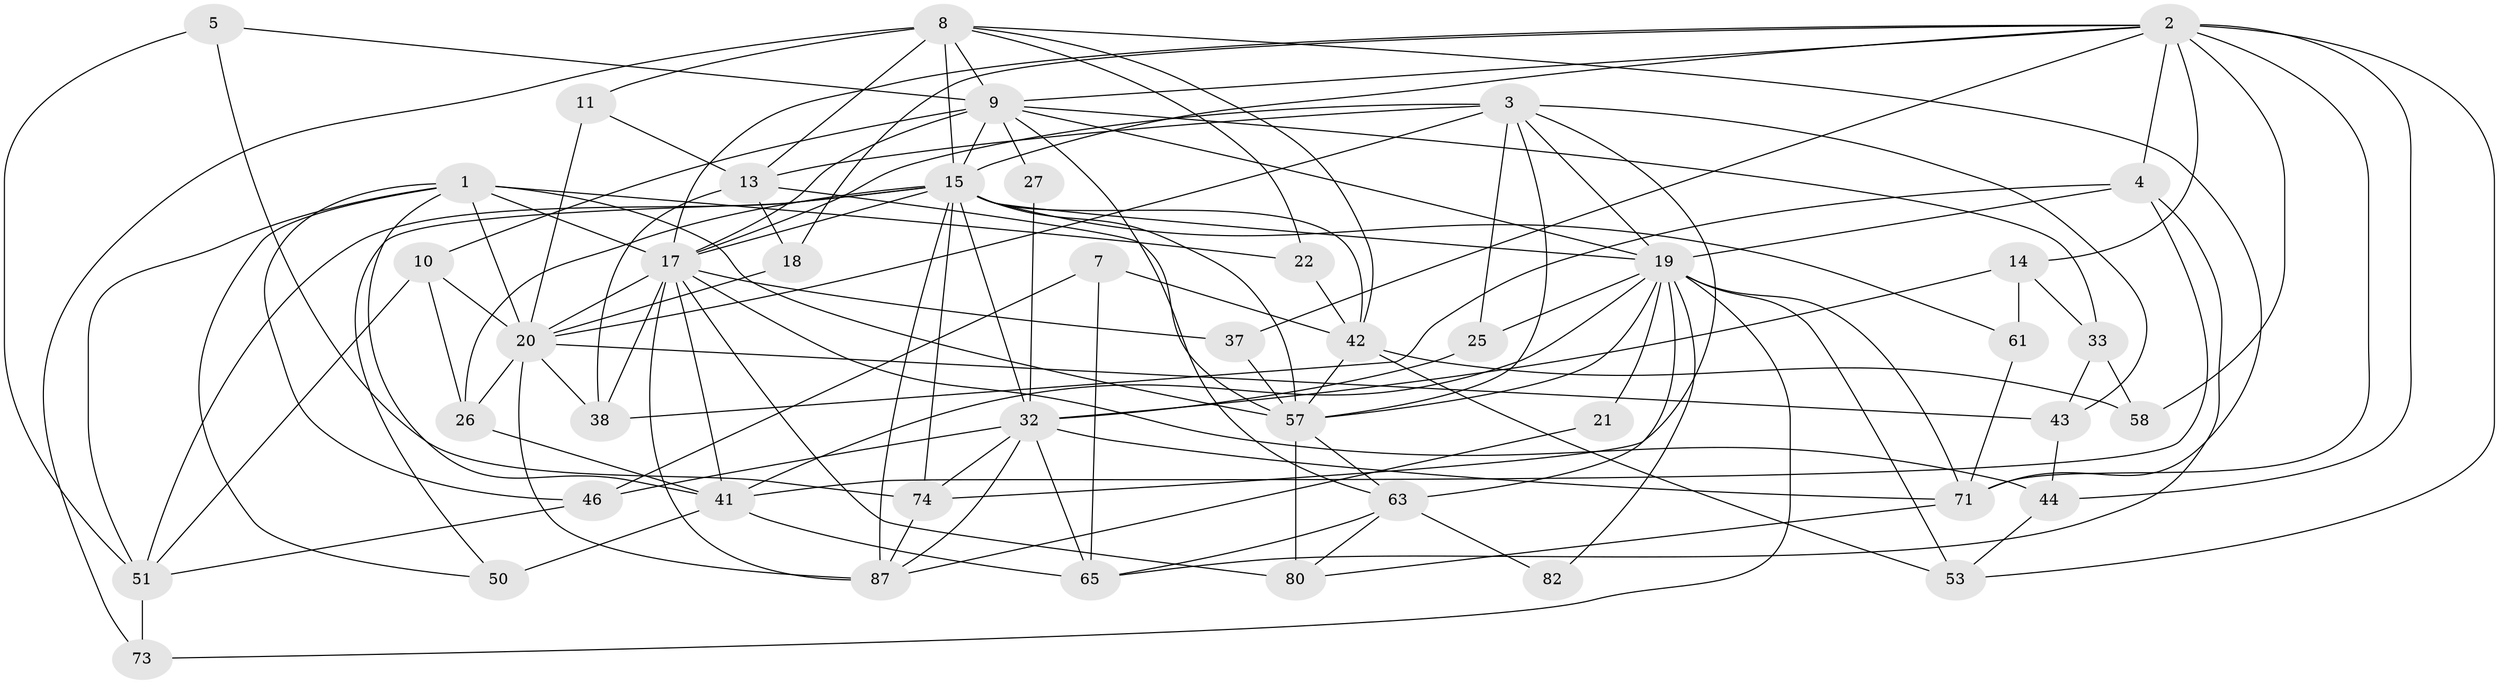 // original degree distribution, {4: 0.27472527472527475, 2: 0.10989010989010989, 3: 0.31868131868131866, 7: 0.04395604395604396, 5: 0.13186813186813187, 6: 0.10989010989010989, 9: 0.01098901098901099}
// Generated by graph-tools (version 1.1) at 2025/14/03/09/25 04:14:54]
// undirected, 45 vertices, 125 edges
graph export_dot {
graph [start="1"]
  node [color=gray90,style=filled];
  1 [super="+6+81"];
  2 [super="+29+36"];
  3 [super="+59+70+49"];
  4 [super="+90"];
  5;
  7;
  8 [super="+16"];
  9 [super="+12+77"];
  10;
  11;
  13 [super="+35+83"];
  14 [super="+88"];
  15 [super="+84+24+56"];
  17 [super="+64+39"];
  18;
  19 [super="+23+72+28"];
  20 [super="+30+40"];
  21;
  22;
  25;
  26;
  27;
  32 [super="+76+86"];
  33;
  37;
  38 [super="+45"];
  41 [super="+67"];
  42 [super="+47"];
  43 [super="+55"];
  44;
  46;
  50;
  51;
  53;
  57 [super="+66+85+68"];
  58;
  61;
  63 [super="+78"];
  65 [super="+69"];
  71;
  73;
  74;
  80;
  82;
  87;
  1 -- 51;
  1 -- 17;
  1 -- 50;
  1 -- 22;
  1 -- 46;
  1 -- 57 [weight=2];
  1 -- 20;
  1 -- 41;
  2 -- 37;
  2 -- 71;
  2 -- 44;
  2 -- 14;
  2 -- 17;
  2 -- 18;
  2 -- 53;
  2 -- 58 [weight=2];
  2 -- 9;
  2 -- 4;
  2 -- 15;
  3 -- 25;
  3 -- 74;
  3 -- 17;
  3 -- 20 [weight=2];
  3 -- 57;
  3 -- 43;
  3 -- 19;
  3 -- 13;
  4 -- 41;
  4 -- 19;
  4 -- 65;
  4 -- 38;
  5 -- 51;
  5 -- 74;
  5 -- 9;
  7 -- 65;
  7 -- 46;
  7 -- 42;
  8 -- 73;
  8 -- 71;
  8 -- 42;
  8 -- 11;
  8 -- 15;
  8 -- 22;
  8 -- 13;
  8 -- 9;
  9 -- 10;
  9 -- 19;
  9 -- 27;
  9 -- 63;
  9 -- 33;
  9 -- 17;
  9 -- 15;
  10 -- 51;
  10 -- 26;
  10 -- 20;
  11 -- 13;
  11 -- 20;
  13 -- 57 [weight=2];
  13 -- 18;
  13 -- 38;
  14 -- 61;
  14 -- 33;
  14 -- 32;
  15 -- 87;
  15 -- 42;
  15 -- 74 [weight=2];
  15 -- 32;
  15 -- 50;
  15 -- 51;
  15 -- 17;
  15 -- 19;
  15 -- 57 [weight=2];
  15 -- 26 [weight=2];
  15 -- 61;
  17 -- 80;
  17 -- 37;
  17 -- 38;
  17 -- 41;
  17 -- 44;
  17 -- 87;
  17 -- 20;
  18 -- 20;
  19 -- 21;
  19 -- 82;
  19 -- 73;
  19 -- 25;
  19 -- 41;
  19 -- 53;
  19 -- 71;
  19 -- 57;
  19 -- 63;
  20 -- 87;
  20 -- 43;
  20 -- 38;
  20 -- 26;
  21 -- 87;
  22 -- 42;
  25 -- 32;
  26 -- 41;
  27 -- 32;
  32 -- 46;
  32 -- 71;
  32 -- 65;
  32 -- 87;
  32 -- 74;
  33 -- 58;
  33 -- 43;
  37 -- 57;
  41 -- 50 [weight=2];
  41 -- 65;
  42 -- 53;
  42 -- 58;
  42 -- 57 [weight=2];
  43 -- 44;
  44 -- 53;
  46 -- 51;
  51 -- 73;
  57 -- 80 [weight=2];
  57 -- 63;
  61 -- 71;
  63 -- 80;
  63 -- 65;
  63 -- 82;
  71 -- 80;
  74 -- 87;
}
